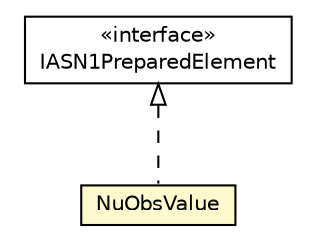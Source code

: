 #!/usr/local/bin/dot
#
# Class diagram 
# Generated by UMLGraph version R5_6-24-gf6e263 (http://www.umlgraph.org/)
#

digraph G {
	edge [fontname="Helvetica",fontsize=10,labelfontname="Helvetica",labelfontsize=10];
	node [fontname="Helvetica",fontsize=10,shape=plaintext];
	nodesep=0.25;
	ranksep=0.5;
	// org.universAAL.lddi.lib.ieeex73std.org.bn.coders.IASN1PreparedElement
	c243914 [label=<<table title="org.universAAL.lddi.lib.ieeex73std.org.bn.coders.IASN1PreparedElement" border="0" cellborder="1" cellspacing="0" cellpadding="2" port="p" href="../../org/bn/coders/IASN1PreparedElement.html">
		<tr><td><table border="0" cellspacing="0" cellpadding="1">
<tr><td align="center" balign="center"> &#171;interface&#187; </td></tr>
<tr><td align="center" balign="center"> IASN1PreparedElement </td></tr>
		</table></td></tr>
		</table>>, URL="../../org/bn/coders/IASN1PreparedElement.html", fontname="Helvetica", fontcolor="black", fontsize=10.0];
	// org.universAAL.lddi.lib.ieeex73std.x73.p20601.NuObsValue
	c244143 [label=<<table title="org.universAAL.lddi.lib.ieeex73std.x73.p20601.NuObsValue" border="0" cellborder="1" cellspacing="0" cellpadding="2" port="p" bgcolor="lemonChiffon" href="./NuObsValue.html">
		<tr><td><table border="0" cellspacing="0" cellpadding="1">
<tr><td align="center" balign="center"> NuObsValue </td></tr>
		</table></td></tr>
		</table>>, URL="./NuObsValue.html", fontname="Helvetica", fontcolor="black", fontsize=10.0];
	//org.universAAL.lddi.lib.ieeex73std.x73.p20601.NuObsValue implements org.universAAL.lddi.lib.ieeex73std.org.bn.coders.IASN1PreparedElement
	c243914:p -> c244143:p [dir=back,arrowtail=empty,style=dashed];
}

